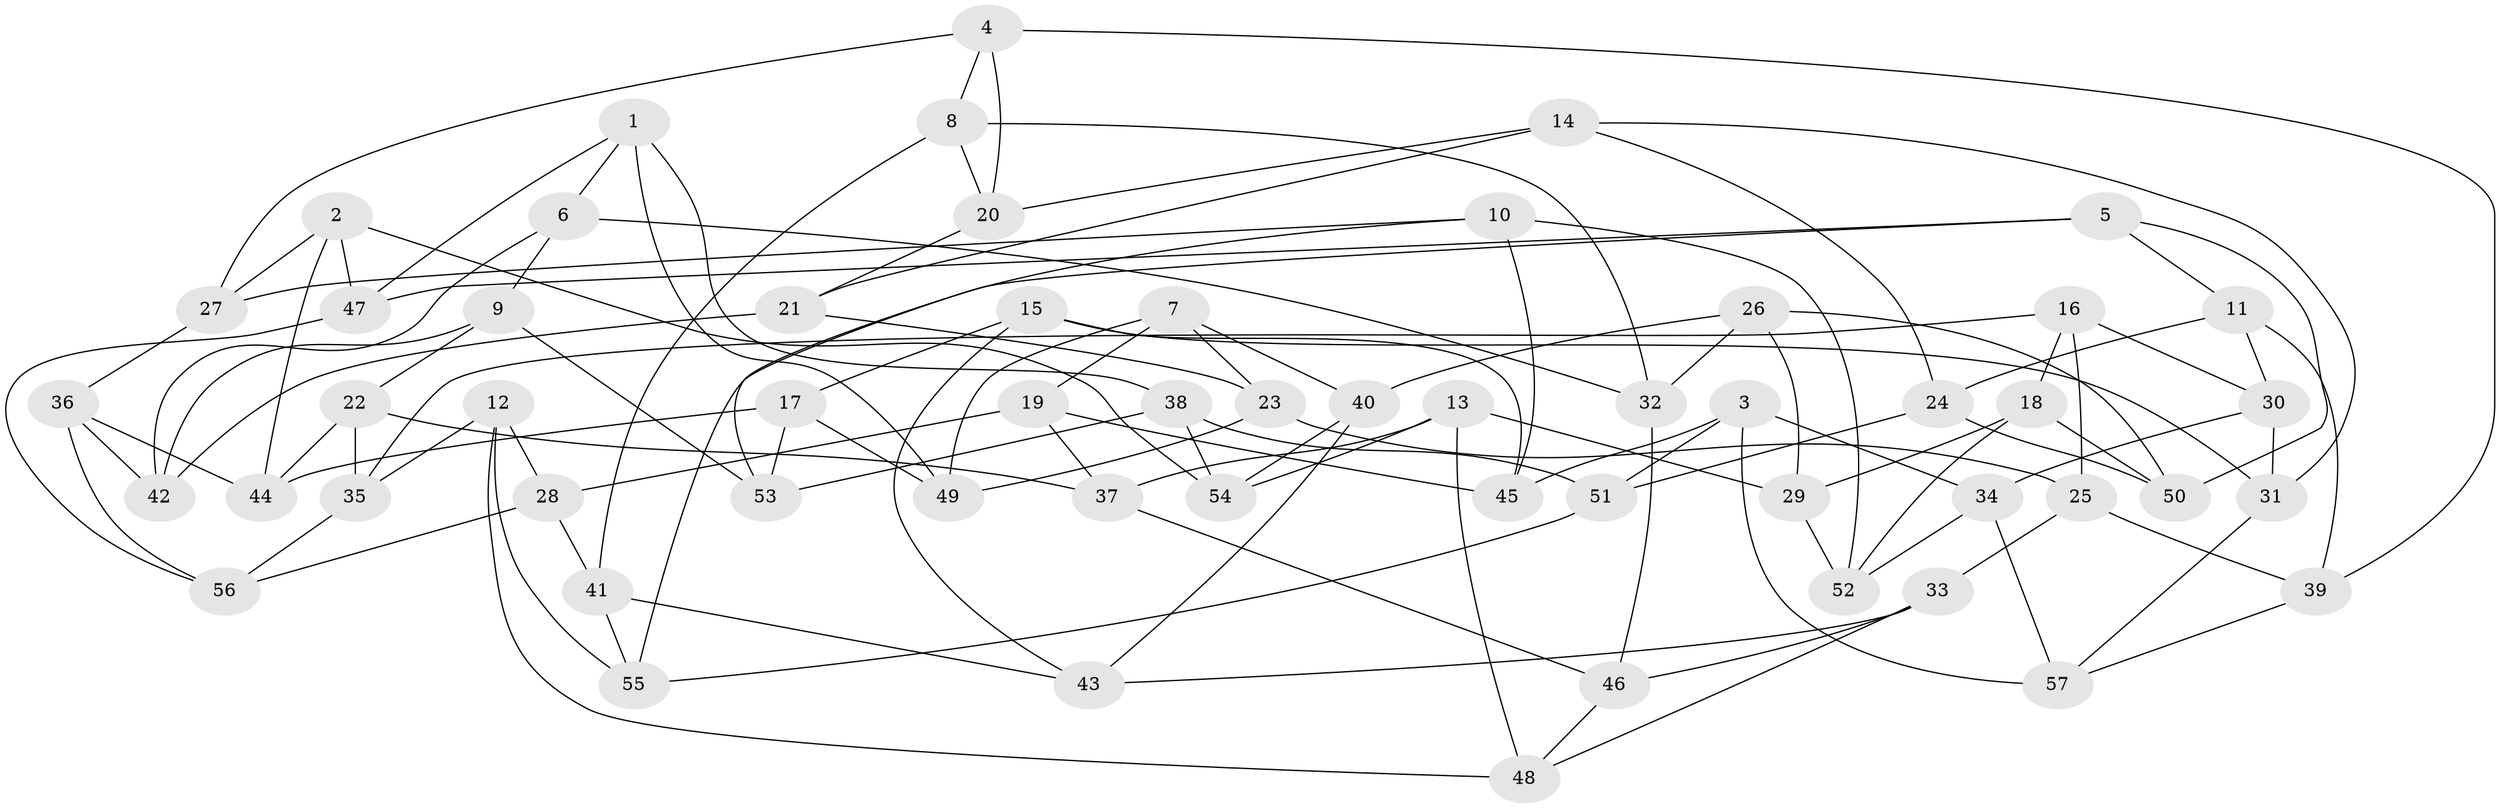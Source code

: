 // Generated by graph-tools (version 1.1) at 2025/50/03/09/25 03:50:56]
// undirected, 57 vertices, 114 edges
graph export_dot {
graph [start="1"]
  node [color=gray90,style=filled];
  1;
  2;
  3;
  4;
  5;
  6;
  7;
  8;
  9;
  10;
  11;
  12;
  13;
  14;
  15;
  16;
  17;
  18;
  19;
  20;
  21;
  22;
  23;
  24;
  25;
  26;
  27;
  28;
  29;
  30;
  31;
  32;
  33;
  34;
  35;
  36;
  37;
  38;
  39;
  40;
  41;
  42;
  43;
  44;
  45;
  46;
  47;
  48;
  49;
  50;
  51;
  52;
  53;
  54;
  55;
  56;
  57;
  1 -- 49;
  1 -- 47;
  1 -- 38;
  1 -- 6;
  2 -- 54;
  2 -- 47;
  2 -- 27;
  2 -- 44;
  3 -- 45;
  3 -- 57;
  3 -- 34;
  3 -- 51;
  4 -- 8;
  4 -- 20;
  4 -- 39;
  4 -- 27;
  5 -- 47;
  5 -- 55;
  5 -- 50;
  5 -- 11;
  6 -- 32;
  6 -- 42;
  6 -- 9;
  7 -- 19;
  7 -- 40;
  7 -- 49;
  7 -- 23;
  8 -- 32;
  8 -- 41;
  8 -- 20;
  9 -- 22;
  9 -- 42;
  9 -- 53;
  10 -- 45;
  10 -- 53;
  10 -- 27;
  10 -- 52;
  11 -- 24;
  11 -- 39;
  11 -- 30;
  12 -- 48;
  12 -- 55;
  12 -- 35;
  12 -- 28;
  13 -- 48;
  13 -- 37;
  13 -- 29;
  13 -- 54;
  14 -- 24;
  14 -- 21;
  14 -- 31;
  14 -- 20;
  15 -- 45;
  15 -- 43;
  15 -- 17;
  15 -- 31;
  16 -- 18;
  16 -- 30;
  16 -- 35;
  16 -- 25;
  17 -- 53;
  17 -- 49;
  17 -- 44;
  18 -- 29;
  18 -- 50;
  18 -- 52;
  19 -- 37;
  19 -- 28;
  19 -- 45;
  20 -- 21;
  21 -- 42;
  21 -- 23;
  22 -- 44;
  22 -- 35;
  22 -- 37;
  23 -- 25;
  23 -- 49;
  24 -- 50;
  24 -- 51;
  25 -- 33;
  25 -- 39;
  26 -- 40;
  26 -- 29;
  26 -- 32;
  26 -- 50;
  27 -- 36;
  28 -- 56;
  28 -- 41;
  29 -- 52;
  30 -- 31;
  30 -- 34;
  31 -- 57;
  32 -- 46;
  33 -- 43;
  33 -- 48;
  33 -- 46;
  34 -- 52;
  34 -- 57;
  35 -- 56;
  36 -- 56;
  36 -- 42;
  36 -- 44;
  37 -- 46;
  38 -- 51;
  38 -- 53;
  38 -- 54;
  39 -- 57;
  40 -- 43;
  40 -- 54;
  41 -- 55;
  41 -- 43;
  46 -- 48;
  47 -- 56;
  51 -- 55;
}
